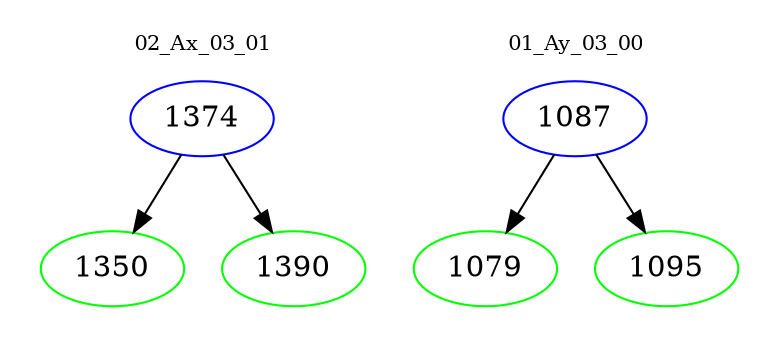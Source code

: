 digraph{
subgraph cluster_0 {
color = white
label = "02_Ax_03_01";
fontsize=10;
T0_1374 [label="1374", color="blue"]
T0_1374 -> T0_1350 [color="black"]
T0_1350 [label="1350", color="green"]
T0_1374 -> T0_1390 [color="black"]
T0_1390 [label="1390", color="green"]
}
subgraph cluster_1 {
color = white
label = "01_Ay_03_00";
fontsize=10;
T1_1087 [label="1087", color="blue"]
T1_1087 -> T1_1079 [color="black"]
T1_1079 [label="1079", color="green"]
T1_1087 -> T1_1095 [color="black"]
T1_1095 [label="1095", color="green"]
}
}
